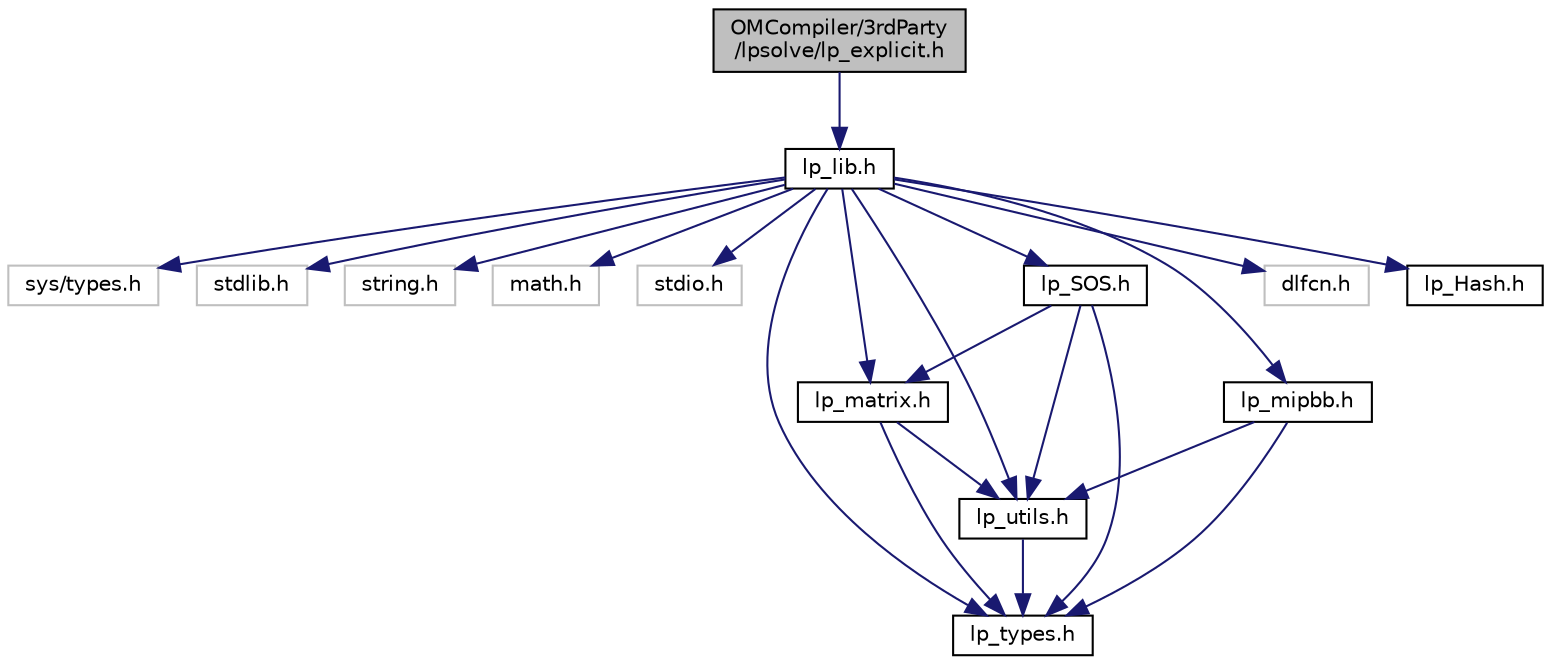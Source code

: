 digraph "OMCompiler/3rdParty/lpsolve/lp_explicit.h"
{
  edge [fontname="Helvetica",fontsize="10",labelfontname="Helvetica",labelfontsize="10"];
  node [fontname="Helvetica",fontsize="10",shape=record];
  Node0 [label="OMCompiler/3rdParty\l/lpsolve/lp_explicit.h",height=0.2,width=0.4,color="black", fillcolor="grey75", style="filled", fontcolor="black"];
  Node0 -> Node1 [color="midnightblue",fontsize="10",style="solid",fontname="Helvetica"];
  Node1 [label="lp_lib.h",height=0.2,width=0.4,color="black", fillcolor="white", style="filled",URL="$df/df7/lp__lib_8h.html"];
  Node1 -> Node2 [color="midnightblue",fontsize="10",style="solid",fontname="Helvetica"];
  Node2 [label="sys/types.h",height=0.2,width=0.4,color="grey75", fillcolor="white", style="filled"];
  Node1 -> Node3 [color="midnightblue",fontsize="10",style="solid",fontname="Helvetica"];
  Node3 [label="stdlib.h",height=0.2,width=0.4,color="grey75", fillcolor="white", style="filled"];
  Node1 -> Node4 [color="midnightblue",fontsize="10",style="solid",fontname="Helvetica"];
  Node4 [label="string.h",height=0.2,width=0.4,color="grey75", fillcolor="white", style="filled"];
  Node1 -> Node5 [color="midnightblue",fontsize="10",style="solid",fontname="Helvetica"];
  Node5 [label="math.h",height=0.2,width=0.4,color="grey75", fillcolor="white", style="filled"];
  Node1 -> Node6 [color="midnightblue",fontsize="10",style="solid",fontname="Helvetica"];
  Node6 [label="stdio.h",height=0.2,width=0.4,color="grey75", fillcolor="white", style="filled"];
  Node1 -> Node7 [color="midnightblue",fontsize="10",style="solid",fontname="Helvetica"];
  Node7 [label="lp_types.h",height=0.2,width=0.4,color="black", fillcolor="white", style="filled",URL="$d6/df6/lp__types_8h.html"];
  Node1 -> Node8 [color="midnightblue",fontsize="10",style="solid",fontname="Helvetica"];
  Node8 [label="lp_utils.h",height=0.2,width=0.4,color="black", fillcolor="white", style="filled",URL="$d0/da2/lp__utils_8h.html"];
  Node8 -> Node7 [color="midnightblue",fontsize="10",style="solid",fontname="Helvetica"];
  Node1 -> Node9 [color="midnightblue",fontsize="10",style="solid",fontname="Helvetica"];
  Node9 [label="dlfcn.h",height=0.2,width=0.4,color="grey75", fillcolor="white", style="filled"];
  Node1 -> Node10 [color="midnightblue",fontsize="10",style="solid",fontname="Helvetica"];
  Node10 [label="lp_Hash.h",height=0.2,width=0.4,color="black", fillcolor="white", style="filled",URL="$d1/d7a/lp___hash_8h.html"];
  Node1 -> Node11 [color="midnightblue",fontsize="10",style="solid",fontname="Helvetica"];
  Node11 [label="lp_matrix.h",height=0.2,width=0.4,color="black", fillcolor="white", style="filled",URL="$d0/d48/lp__matrix_8h.html"];
  Node11 -> Node7 [color="midnightblue",fontsize="10",style="solid",fontname="Helvetica"];
  Node11 -> Node8 [color="midnightblue",fontsize="10",style="solid",fontname="Helvetica"];
  Node1 -> Node12 [color="midnightblue",fontsize="10",style="solid",fontname="Helvetica"];
  Node12 [label="lp_mipbb.h",height=0.2,width=0.4,color="black", fillcolor="white", style="filled",URL="$d1/dbf/lp__mipbb_8h.html"];
  Node12 -> Node7 [color="midnightblue",fontsize="10",style="solid",fontname="Helvetica"];
  Node12 -> Node8 [color="midnightblue",fontsize="10",style="solid",fontname="Helvetica"];
  Node1 -> Node13 [color="midnightblue",fontsize="10",style="solid",fontname="Helvetica"];
  Node13 [label="lp_SOS.h",height=0.2,width=0.4,color="black", fillcolor="white", style="filled",URL="$da/d21/lp___s_o_s_8h.html"];
  Node13 -> Node7 [color="midnightblue",fontsize="10",style="solid",fontname="Helvetica"];
  Node13 -> Node8 [color="midnightblue",fontsize="10",style="solid",fontname="Helvetica"];
  Node13 -> Node11 [color="midnightblue",fontsize="10",style="solid",fontname="Helvetica"];
}
